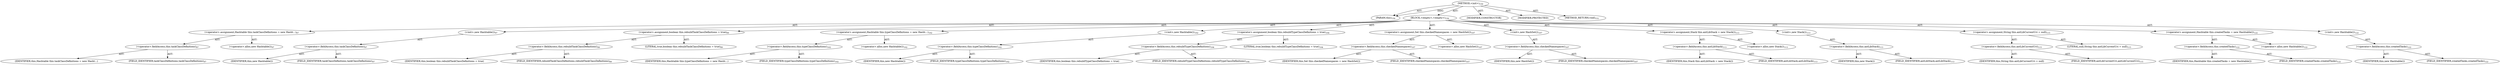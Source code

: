 digraph "&lt;init&gt;" {  
"111669149697" [label = <(METHOD,&lt;init&gt;)<SUB>150</SUB>> ]
"115964117017" [label = <(PARAM,this)<SUB>150</SUB>> ]
"25769803778" [label = <(BLOCK,&lt;empty&gt;,&lt;empty&gt;)<SUB>150</SUB>> ]
"30064771081" [label = <(&lt;operator&gt;.assignment,Hashtable this.taskClassDefinitions = new Hasht...)<SUB>97</SUB>> ]
"30064771082" [label = <(&lt;operator&gt;.fieldAccess,this.taskClassDefinitions)<SUB>97</SUB>> ]
"68719476782" [label = <(IDENTIFIER,this,Hashtable this.taskClassDefinitions = new Hasht...)> ]
"55834574848" [label = <(FIELD_IDENTIFIER,taskClassDefinitions,taskClassDefinitions)<SUB>97</SUB>> ]
"30064771083" [label = <(&lt;operator&gt;.alloc,new Hashtable())<SUB>97</SUB>> ]
"30064771084" [label = <(&lt;init&gt;,new Hashtable())<SUB>97</SUB>> ]
"30064771085" [label = <(&lt;operator&gt;.fieldAccess,this.taskClassDefinitions)<SUB>97</SUB>> ]
"68719476783" [label = <(IDENTIFIER,this,new Hashtable())> ]
"55834574849" [label = <(FIELD_IDENTIFIER,taskClassDefinitions,taskClassDefinitions)<SUB>97</SUB>> ]
"30064771086" [label = <(&lt;operator&gt;.assignment,boolean this.rebuildTaskClassDefinitions = true)<SUB>99</SUB>> ]
"30064771087" [label = <(&lt;operator&gt;.fieldAccess,this.rebuildTaskClassDefinitions)<SUB>99</SUB>> ]
"68719476784" [label = <(IDENTIFIER,this,boolean this.rebuildTaskClassDefinitions = true)> ]
"55834574850" [label = <(FIELD_IDENTIFIER,rebuildTaskClassDefinitions,rebuildTaskClassDefinitions)<SUB>99</SUB>> ]
"90194313219" [label = <(LITERAL,true,boolean this.rebuildTaskClassDefinitions = true)<SUB>99</SUB>> ]
"30064771088" [label = <(&lt;operator&gt;.assignment,Hashtable this.typeClassDefinitions = new Hasht...)<SUB>102</SUB>> ]
"30064771089" [label = <(&lt;operator&gt;.fieldAccess,this.typeClassDefinitions)<SUB>102</SUB>> ]
"68719476785" [label = <(IDENTIFIER,this,Hashtable this.typeClassDefinitions = new Hasht...)> ]
"55834574851" [label = <(FIELD_IDENTIFIER,typeClassDefinitions,typeClassDefinitions)<SUB>102</SUB>> ]
"30064771090" [label = <(&lt;operator&gt;.alloc,new Hashtable())<SUB>102</SUB>> ]
"30064771091" [label = <(&lt;init&gt;,new Hashtable())<SUB>102</SUB>> ]
"30064771092" [label = <(&lt;operator&gt;.fieldAccess,this.typeClassDefinitions)<SUB>102</SUB>> ]
"68719476786" [label = <(IDENTIFIER,this,new Hashtable())> ]
"55834574852" [label = <(FIELD_IDENTIFIER,typeClassDefinitions,typeClassDefinitions)<SUB>102</SUB>> ]
"30064771093" [label = <(&lt;operator&gt;.assignment,boolean this.rebuildTypeClassDefinitions = true)<SUB>104</SUB>> ]
"30064771094" [label = <(&lt;operator&gt;.fieldAccess,this.rebuildTypeClassDefinitions)<SUB>104</SUB>> ]
"68719476787" [label = <(IDENTIFIER,this,boolean this.rebuildTypeClassDefinitions = true)> ]
"55834574853" [label = <(FIELD_IDENTIFIER,rebuildTypeClassDefinitions,rebuildTypeClassDefinitions)<SUB>104</SUB>> ]
"90194313220" [label = <(LITERAL,true,boolean this.rebuildTypeClassDefinitions = true)<SUB>104</SUB>> ]
"30064771095" [label = <(&lt;operator&gt;.assignment,Set this.checkedNamespaces = new HashSet())<SUB>107</SUB>> ]
"30064771096" [label = <(&lt;operator&gt;.fieldAccess,this.checkedNamespaces)<SUB>107</SUB>> ]
"68719476788" [label = <(IDENTIFIER,this,Set this.checkedNamespaces = new HashSet())> ]
"55834574854" [label = <(FIELD_IDENTIFIER,checkedNamespaces,checkedNamespaces)<SUB>107</SUB>> ]
"30064771097" [label = <(&lt;operator&gt;.alloc,new HashSet())<SUB>107</SUB>> ]
"30064771098" [label = <(&lt;init&gt;,new HashSet())<SUB>107</SUB>> ]
"30064771099" [label = <(&lt;operator&gt;.fieldAccess,this.checkedNamespaces)<SUB>107</SUB>> ]
"68719476789" [label = <(IDENTIFIER,this,new HashSet())> ]
"55834574855" [label = <(FIELD_IDENTIFIER,checkedNamespaces,checkedNamespaces)<SUB>107</SUB>> ]
"30064771100" [label = <(&lt;operator&gt;.assignment,Stack this.antLibStack = new Stack())<SUB>113</SUB>> ]
"30064771101" [label = <(&lt;operator&gt;.fieldAccess,this.antLibStack)<SUB>113</SUB>> ]
"68719476790" [label = <(IDENTIFIER,this,Stack this.antLibStack = new Stack())> ]
"55834574856" [label = <(FIELD_IDENTIFIER,antLibStack,antLibStack)<SUB>113</SUB>> ]
"30064771102" [label = <(&lt;operator&gt;.alloc,new Stack())<SUB>113</SUB>> ]
"30064771103" [label = <(&lt;init&gt;,new Stack())<SUB>113</SUB>> ]
"30064771104" [label = <(&lt;operator&gt;.fieldAccess,this.antLibStack)<SUB>113</SUB>> ]
"68719476791" [label = <(IDENTIFIER,this,new Stack())> ]
"55834574857" [label = <(FIELD_IDENTIFIER,antLibStack,antLibStack)<SUB>113</SUB>> ]
"30064771105" [label = <(&lt;operator&gt;.assignment,String this.antLibCurrentUri = null)<SUB>115</SUB>> ]
"30064771106" [label = <(&lt;operator&gt;.fieldAccess,this.antLibCurrentUri)<SUB>115</SUB>> ]
"68719476792" [label = <(IDENTIFIER,this,String this.antLibCurrentUri = null)> ]
"55834574858" [label = <(FIELD_IDENTIFIER,antLibCurrentUri,antLibCurrentUri)<SUB>115</SUB>> ]
"90194313221" [label = <(LITERAL,null,String this.antLibCurrentUri = null)<SUB>115</SUB>> ]
"30064771107" [label = <(&lt;operator&gt;.assignment,Hashtable this.createdTasks = new Hashtable())<SUB>122</SUB>> ]
"30064771108" [label = <(&lt;operator&gt;.fieldAccess,this.createdTasks)<SUB>122</SUB>> ]
"68719476793" [label = <(IDENTIFIER,this,Hashtable this.createdTasks = new Hashtable())> ]
"55834574859" [label = <(FIELD_IDENTIFIER,createdTasks,createdTasks)<SUB>122</SUB>> ]
"30064771109" [label = <(&lt;operator&gt;.alloc,new Hashtable())<SUB>122</SUB>> ]
"30064771110" [label = <(&lt;init&gt;,new Hashtable())<SUB>122</SUB>> ]
"30064771111" [label = <(&lt;operator&gt;.fieldAccess,this.createdTasks)<SUB>122</SUB>> ]
"68719476794" [label = <(IDENTIFIER,this,new Hashtable())> ]
"55834574860" [label = <(FIELD_IDENTIFIER,createdTasks,createdTasks)<SUB>122</SUB>> ]
"133143986189" [label = <(MODIFIER,CONSTRUCTOR)> ]
"133143986190" [label = <(MODIFIER,PROTECTED)> ]
"128849018881" [label = <(METHOD_RETURN,void)<SUB>151</SUB>> ]
  "111669149697" -> "115964117017"  [ label = "AST: "] 
  "111669149697" -> "25769803778"  [ label = "AST: "] 
  "111669149697" -> "133143986189"  [ label = "AST: "] 
  "111669149697" -> "133143986190"  [ label = "AST: "] 
  "111669149697" -> "128849018881"  [ label = "AST: "] 
  "25769803778" -> "30064771081"  [ label = "AST: "] 
  "25769803778" -> "30064771084"  [ label = "AST: "] 
  "25769803778" -> "30064771086"  [ label = "AST: "] 
  "25769803778" -> "30064771088"  [ label = "AST: "] 
  "25769803778" -> "30064771091"  [ label = "AST: "] 
  "25769803778" -> "30064771093"  [ label = "AST: "] 
  "25769803778" -> "30064771095"  [ label = "AST: "] 
  "25769803778" -> "30064771098"  [ label = "AST: "] 
  "25769803778" -> "30064771100"  [ label = "AST: "] 
  "25769803778" -> "30064771103"  [ label = "AST: "] 
  "25769803778" -> "30064771105"  [ label = "AST: "] 
  "25769803778" -> "30064771107"  [ label = "AST: "] 
  "25769803778" -> "30064771110"  [ label = "AST: "] 
  "30064771081" -> "30064771082"  [ label = "AST: "] 
  "30064771081" -> "30064771083"  [ label = "AST: "] 
  "30064771082" -> "68719476782"  [ label = "AST: "] 
  "30064771082" -> "55834574848"  [ label = "AST: "] 
  "30064771084" -> "30064771085"  [ label = "AST: "] 
  "30064771085" -> "68719476783"  [ label = "AST: "] 
  "30064771085" -> "55834574849"  [ label = "AST: "] 
  "30064771086" -> "30064771087"  [ label = "AST: "] 
  "30064771086" -> "90194313219"  [ label = "AST: "] 
  "30064771087" -> "68719476784"  [ label = "AST: "] 
  "30064771087" -> "55834574850"  [ label = "AST: "] 
  "30064771088" -> "30064771089"  [ label = "AST: "] 
  "30064771088" -> "30064771090"  [ label = "AST: "] 
  "30064771089" -> "68719476785"  [ label = "AST: "] 
  "30064771089" -> "55834574851"  [ label = "AST: "] 
  "30064771091" -> "30064771092"  [ label = "AST: "] 
  "30064771092" -> "68719476786"  [ label = "AST: "] 
  "30064771092" -> "55834574852"  [ label = "AST: "] 
  "30064771093" -> "30064771094"  [ label = "AST: "] 
  "30064771093" -> "90194313220"  [ label = "AST: "] 
  "30064771094" -> "68719476787"  [ label = "AST: "] 
  "30064771094" -> "55834574853"  [ label = "AST: "] 
  "30064771095" -> "30064771096"  [ label = "AST: "] 
  "30064771095" -> "30064771097"  [ label = "AST: "] 
  "30064771096" -> "68719476788"  [ label = "AST: "] 
  "30064771096" -> "55834574854"  [ label = "AST: "] 
  "30064771098" -> "30064771099"  [ label = "AST: "] 
  "30064771099" -> "68719476789"  [ label = "AST: "] 
  "30064771099" -> "55834574855"  [ label = "AST: "] 
  "30064771100" -> "30064771101"  [ label = "AST: "] 
  "30064771100" -> "30064771102"  [ label = "AST: "] 
  "30064771101" -> "68719476790"  [ label = "AST: "] 
  "30064771101" -> "55834574856"  [ label = "AST: "] 
  "30064771103" -> "30064771104"  [ label = "AST: "] 
  "30064771104" -> "68719476791"  [ label = "AST: "] 
  "30064771104" -> "55834574857"  [ label = "AST: "] 
  "30064771105" -> "30064771106"  [ label = "AST: "] 
  "30064771105" -> "90194313221"  [ label = "AST: "] 
  "30064771106" -> "68719476792"  [ label = "AST: "] 
  "30064771106" -> "55834574858"  [ label = "AST: "] 
  "30064771107" -> "30064771108"  [ label = "AST: "] 
  "30064771107" -> "30064771109"  [ label = "AST: "] 
  "30064771108" -> "68719476793"  [ label = "AST: "] 
  "30064771108" -> "55834574859"  [ label = "AST: "] 
  "30064771110" -> "30064771111"  [ label = "AST: "] 
  "30064771111" -> "68719476794"  [ label = "AST: "] 
  "30064771111" -> "55834574860"  [ label = "AST: "] 
  "111669149697" -> "115964117017"  [ label = "DDG: "] 
}
